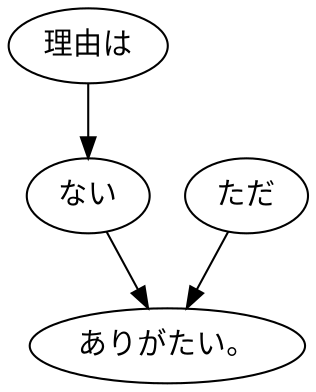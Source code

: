 digraph graph7374 {
	node0 [label="理由は"];
	node1 [label="ない"];
	node2 [label="ただ"];
	node3 [label="ありがたい。"];
	node0 -> node1;
	node1 -> node3;
	node2 -> node3;
}
